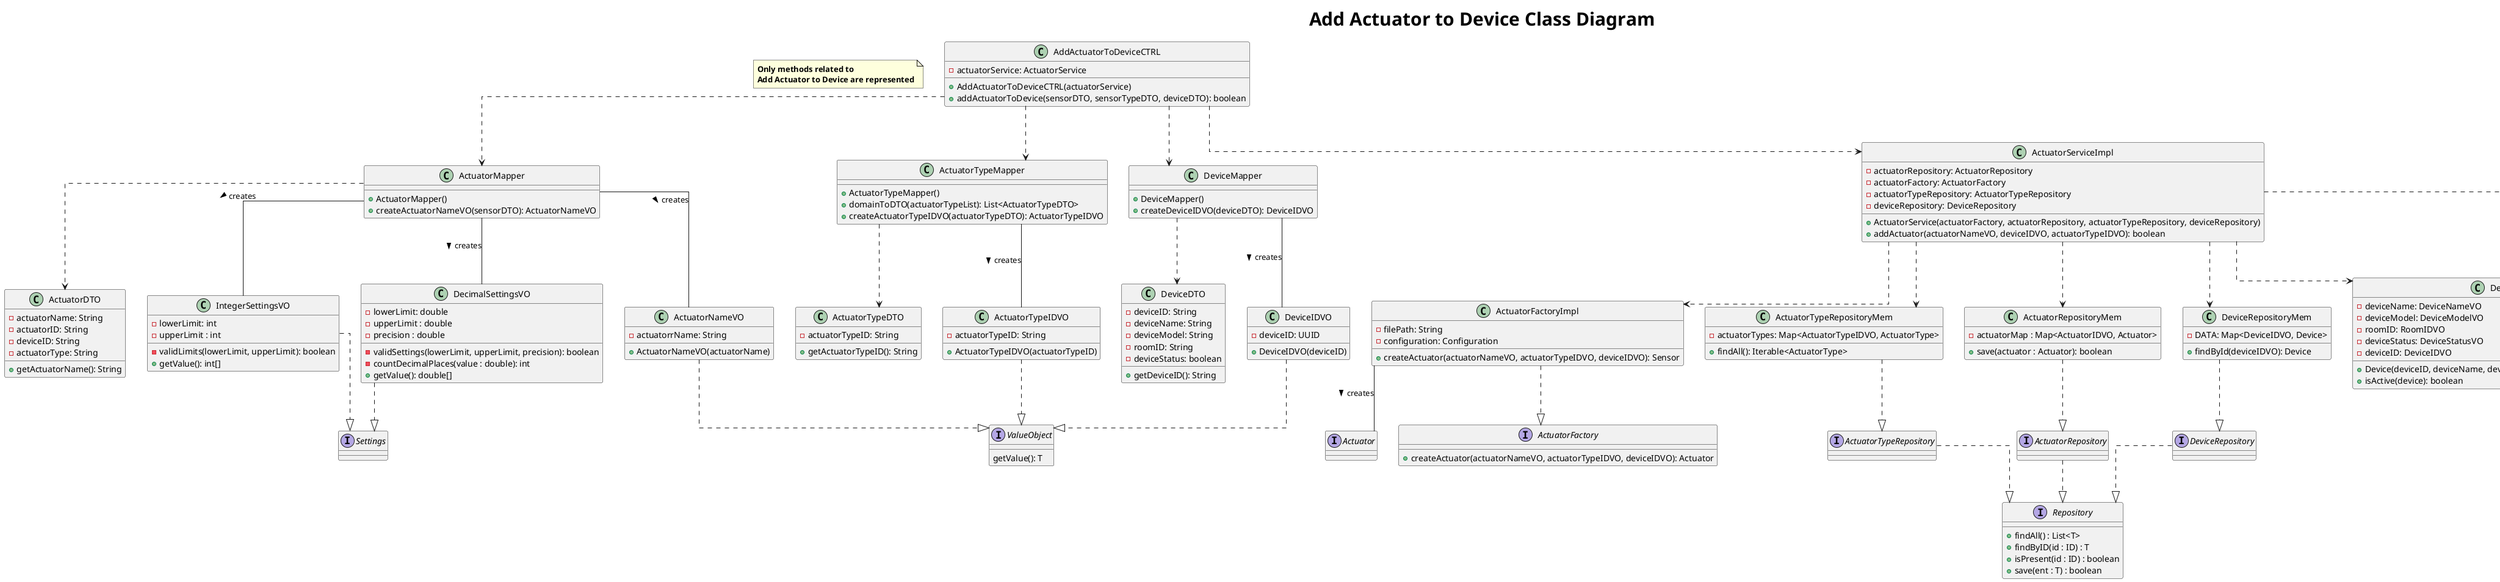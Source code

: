@startuml

title <size: 30> Add Actuator to Device Class Diagram
note "<b>Only methods related to\n<b>Add Actuator to Device are represented" as N1
skinparam linetype ortho

       AddActuatorToDeviceCTRL ..> ActuatorMapper
       AddActuatorToDeviceCTRL ..> ActuatorTypeMapper
       AddActuatorToDeviceCTRL ..> DeviceMapper
       AddActuatorToDeviceCTRL ..> ActuatorServiceImpl
       ActuatorServiceImpl ..> ActuatorFactoryImpl
       ActuatorServiceImpl ..> ActuatorTypeRepositoryMem
       ActuatorServiceImpl ..> ActuatorRepositoryMem
       ActuatorServiceImpl ..> DeviceRepositoryMem
       ActuatorServiceImpl ..> Device
       ActuatorFactoryImpl -- Actuator : creates >
       DeviceMapper ..> DeviceDTO
       DeviceMapper -- DeviceIDVO : creates >
       ActuatorMapper ..> ActuatorDTO
       ActuatorMapper -- ActuatorNameVO : creates >
       ActuatorTypeMapper ..> ActuatorTypeDTO
       ActuatorTypeMapper -- ActuatorTypeIDVO : creates >
       DeviceRepository ..|> Repository
       ActuatorRepository ..|> Repository
       ActuatorTypeRepository ..|> Repository
       ActuatorMapper -- IntegerSettingsVO : creates >
       ActuatorMapper -- DecimalSettingsVO : creates >
       IntegerSettingsVO ..|> Settings
       DecimalSettingsVO ..|> Settings
       ActuatorNameVO ..|> ValueObject
       ActuatorTypeIDVO ..|> ValueObject
       DeviceIDVO ..|> ValueObject
       ActuatorTypeRepositoryMem ..|> ActuatorTypeRepository
       ActuatorServiceImpl ..|> ActuatorService
       ActuatorRepositoryMem ..|> ActuatorRepository
       DeviceRepositoryMem ..|> DeviceRepository
       ActuatorFactoryImpl ..|> ActuatorFactory




    class AddActuatorToDeviceCTRL{
        -actuatorService: ActuatorService
        +AddActuatorToDeviceCTRL(actuatorService)
        +addActuatorToDevice(sensorDTO, sensorTypeDTO, deviceDTO): boolean
    }



    class ActuatorTypeRepositoryMem{
        -actuatorTypes: Map<ActuatorTypeIDVO, ActuatorType>
        +findAll(): Iterable<ActuatorType>
    }

    class ActuatorServiceImpl{
        -actuatorRepository: ActuatorRepository
        -actuatorFactory: ActuatorFactory
        -actuatorTypeRepository: ActuatorTypeRepository
        -deviceRepository: DeviceRepository
        +ActuatorService(actuatorFactory, actuatorRepository, actuatorTypeRepository, deviceRepository)
        +addActuator(actuatorNameVO, deviceIDVO, actuatorTypeIDVO): boolean
    }

    class ActuatorRepositoryMem{
        -actuatorMap : Map<ActuatorIDVO, Actuator>
        +save(actuator : Actuator): boolean
    }

    class ActuatorFactoryImpl{
        -filePath: String
        -configuration: Configuration
        +createActuator(actuatorNameVO, actuatorTypeIDVO, deviceIDVO): Sensor
    }

    class ActuatorMapper{
        +ActuatorMapper()
        +createActuatorNameVO(sensorDTO): ActuatorNameVO
    }

    class ActuatorTypeMapper{
        +ActuatorTypeMapper()
        +domainToDTO(actuatorTypeList): List<ActuatorTypeDTO>
        +createActuatorTypeIDVO(actuatorTypeDTO): ActuatorTypeIDVO
    }

    class DeviceMapper{
        +DeviceMapper()
        +createDeviceIDVO(deviceDTO): DeviceIDVO
    }

    class Device {
        -deviceName: DeviceNameVO
        -deviceModel: DeviceModelVO
        -roomID: RoomIDVO
        -deviceStatus: DeviceStatusVO
        -deviceID: DeviceIDVO
        +Device(deviceID, deviceName, deviceModel, roomID, deviceStatus)
        +isActive(device): boolean
    }

    class DeviceRepositoryMem{
        -DATA: Map<DeviceIDVO, Device>
        +findById(deviceIDVO): Device
    }

    class ActuatorDTO{
        -actuatorName: String
        -actuatorID: String
        -deviceID: String
        -actuatorType: String
        +getActuatorName(): String
    }

    class ActuatorTypeDTO{
        -actuatorTypeID: String
        +getActuatorTypeID(): String
    }

    class DeviceDTO{
        -deviceID: String
        -deviceName: String
        -deviceModel: String
        -roomID: String
        -deviceStatus: boolean
        +getDeviceID(): String
    }

    interface Repository{
        + findAll() : List<T>
        + findByID(id : ID) : T
        + isPresent(id : ID) : boolean
        + save(ent : T) : boolean
    }

    class ActuatorNameVO{
            -actuatorrName: String
            +ActuatorNameVO(actuatorName)
        }

        class ActuatorTypeIDVO{
            -actuatorTypeID: String
            +ActuatorTypeIDVO(actuatorTypeID)
        }

        class DeviceIDVO{
            -deviceID: UUID
            +DeviceIDVO(deviceID)
        }

        class IntegerSettingsVO{
        -lowerLimit: int
        -upperLimit : int
        -validLimits(lowerLimit, upperLimit): boolean
        +getValue(): int[]
        }

        class DecimalSettingsVO{
        -lowerLimit: double
        -upperLimit : double
        -precision : double
        -validSettings(lowerLimit, upperLimit, precision): boolean
        -countDecimalPlaces(value : double): int
        +getValue(): double[]
        }


    interface Actuator{

    }

    interface Settings{

    }

    interface ValueObject{
    getValue(): T
    }
    interface ActuatorTypeRepository{

                }

interface ActuatorService{
    +addActuator(actuatorNameVO, deviceIDVO, actuatorTypeIDVO): boolean
}

  interface ActuatorRepository{

                }

                  interface DeviceRepository{

                                }

   interface ActuatorFactory {
    +createActuator(actuatorNameVO, actuatorTypeIDVO, deviceIDVO): Actuator
    }

@enduml